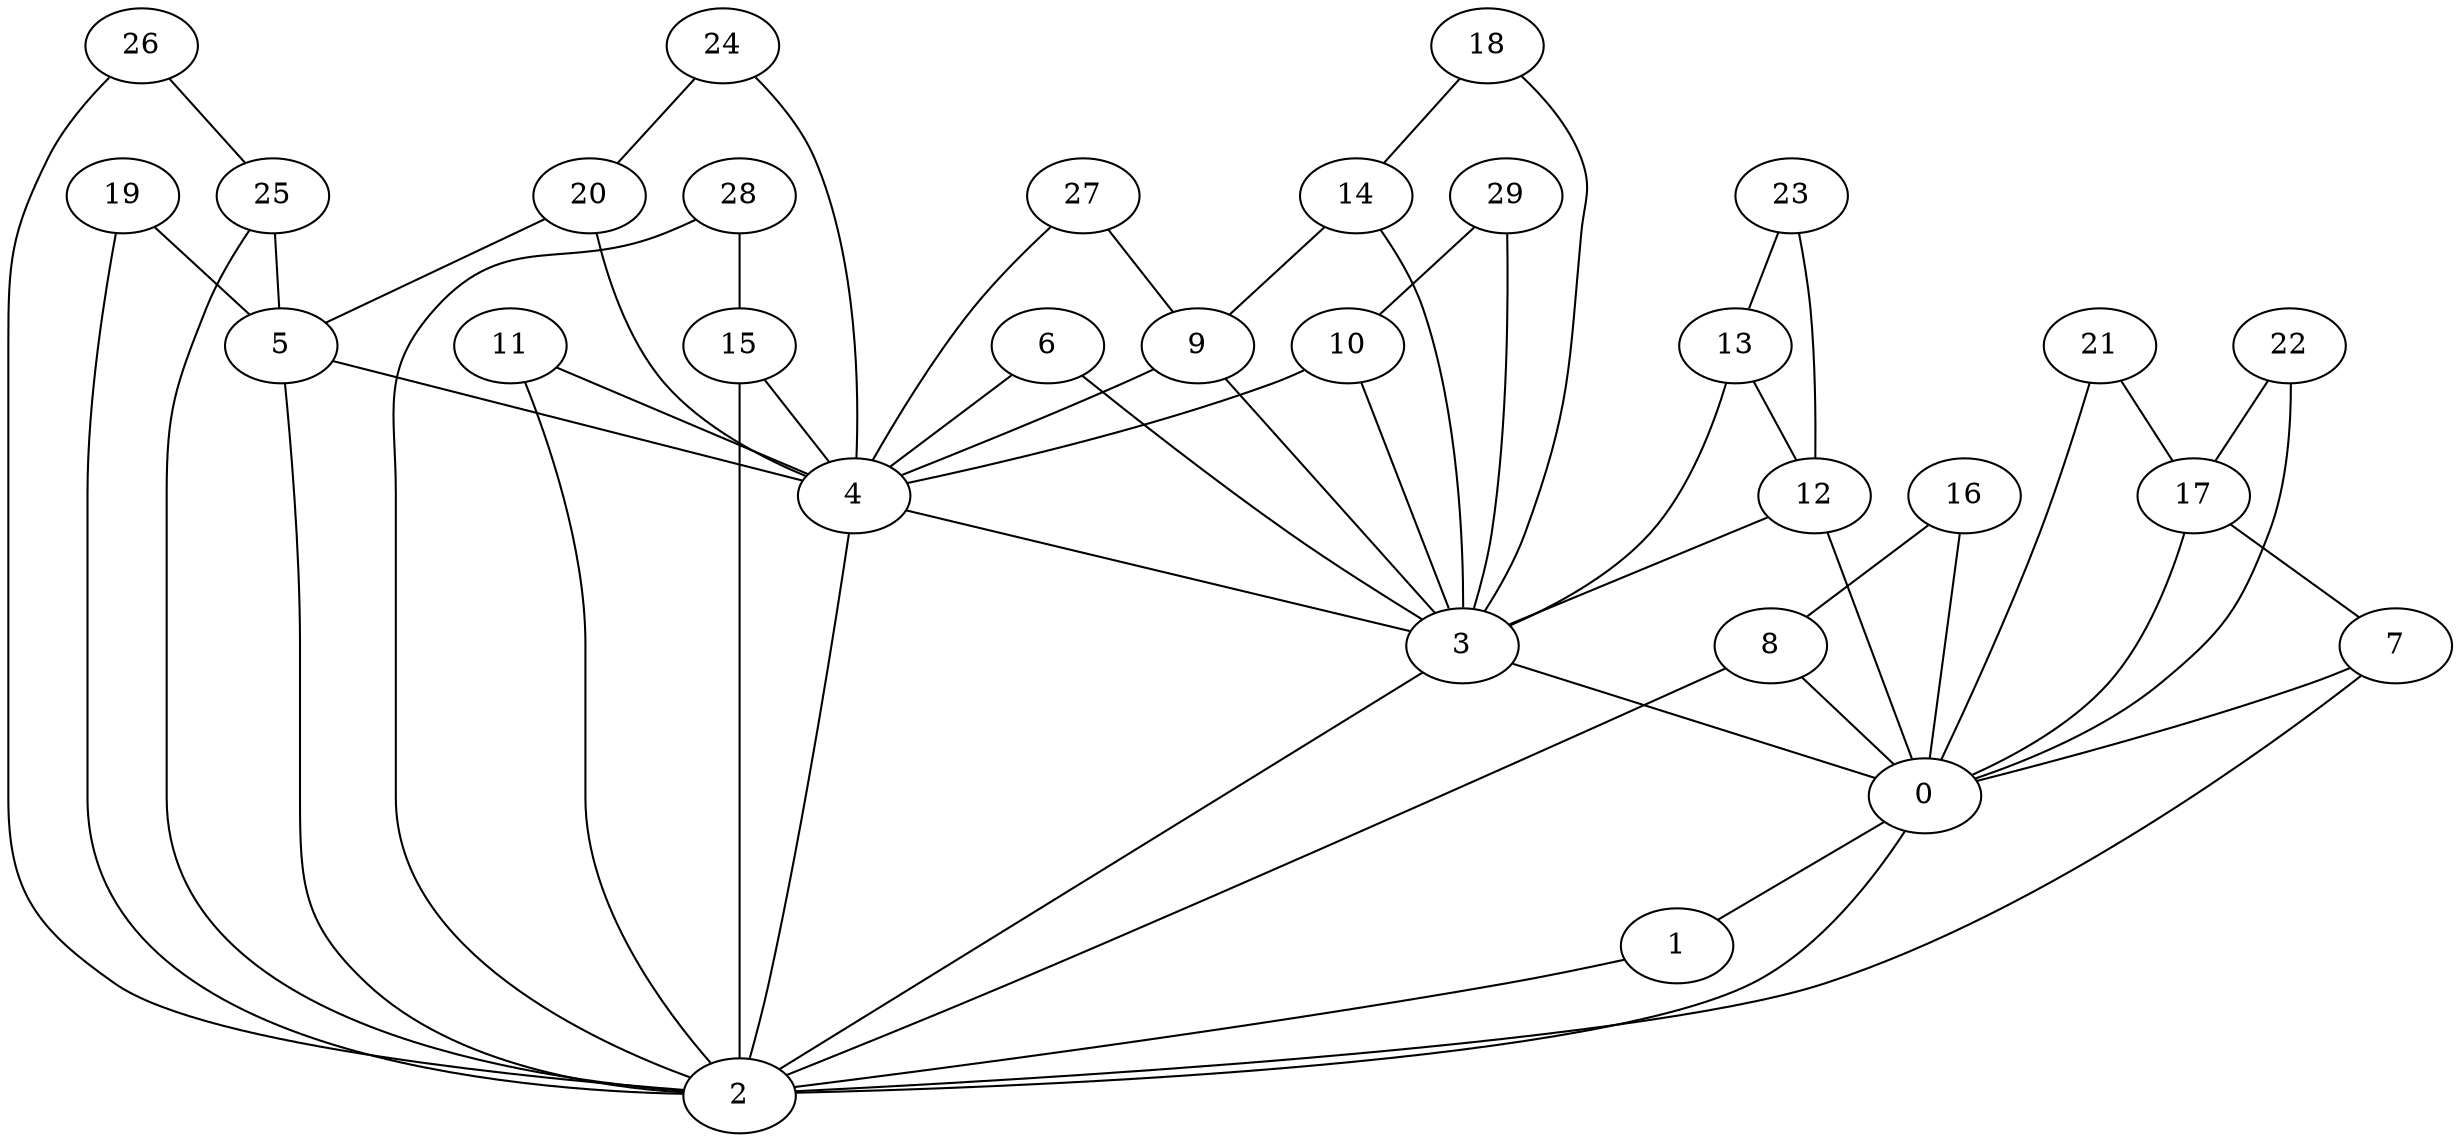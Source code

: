 graph grafoDorogovtsev_30  {
0;
1;
2;
3;
4;
5;
6;
7;
8;
9;
10;
11;
12;
13;
14;
15;
16;
17;
18;
19;
20;
21;
22;
23;
24;
25;
26;
27;
28;
29;
0 -- 1;
0 -- 2;
1 -- 2;
3 -- 0;
3 -- 2;
4 -- 3;
4 -- 2;
5 -- 4;
5 -- 2;
6 -- 4;
6 -- 3;
7 -- 0;
7 -- 2;
8 -- 0;
8 -- 2;
9 -- 4;
9 -- 3;
10 -- 4;
10 -- 3;
11 -- 4;
11 -- 2;
12 -- 3;
12 -- 0;
13 -- 12;
13 -- 3;
14 -- 9;
14 -- 3;
15 -- 4;
15 -- 2;
16 -- 8;
16 -- 0;
17 -- 7;
17 -- 0;
18 -- 14;
18 -- 3;
19 -- 5;
19 -- 2;
20 -- 5;
20 -- 4;
21 -- 17;
21 -- 0;
22 -- 17;
22 -- 0;
23 -- 13;
23 -- 12;
24 -- 20;
24 -- 4;
25 -- 5;
25 -- 2;
26 -- 25;
26 -- 2;
27 -- 9;
27 -- 4;
28 -- 15;
28 -- 2;
29 -- 10;
29 -- 3;
}